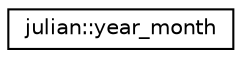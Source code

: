 digraph "Graphical Class Hierarchy"
{
 // LATEX_PDF_SIZE
  edge [fontname="Helvetica",fontsize="10",labelfontname="Helvetica",labelfontsize="10"];
  node [fontname="Helvetica",fontsize="10",shape=record];
  rankdir="LR";
  Node0 [label="julian::year_month",height=0.2,width=0.4,color="black", fillcolor="white", style="filled",URL="$classjulian_1_1year__month.html",tooltip=" "];
}
